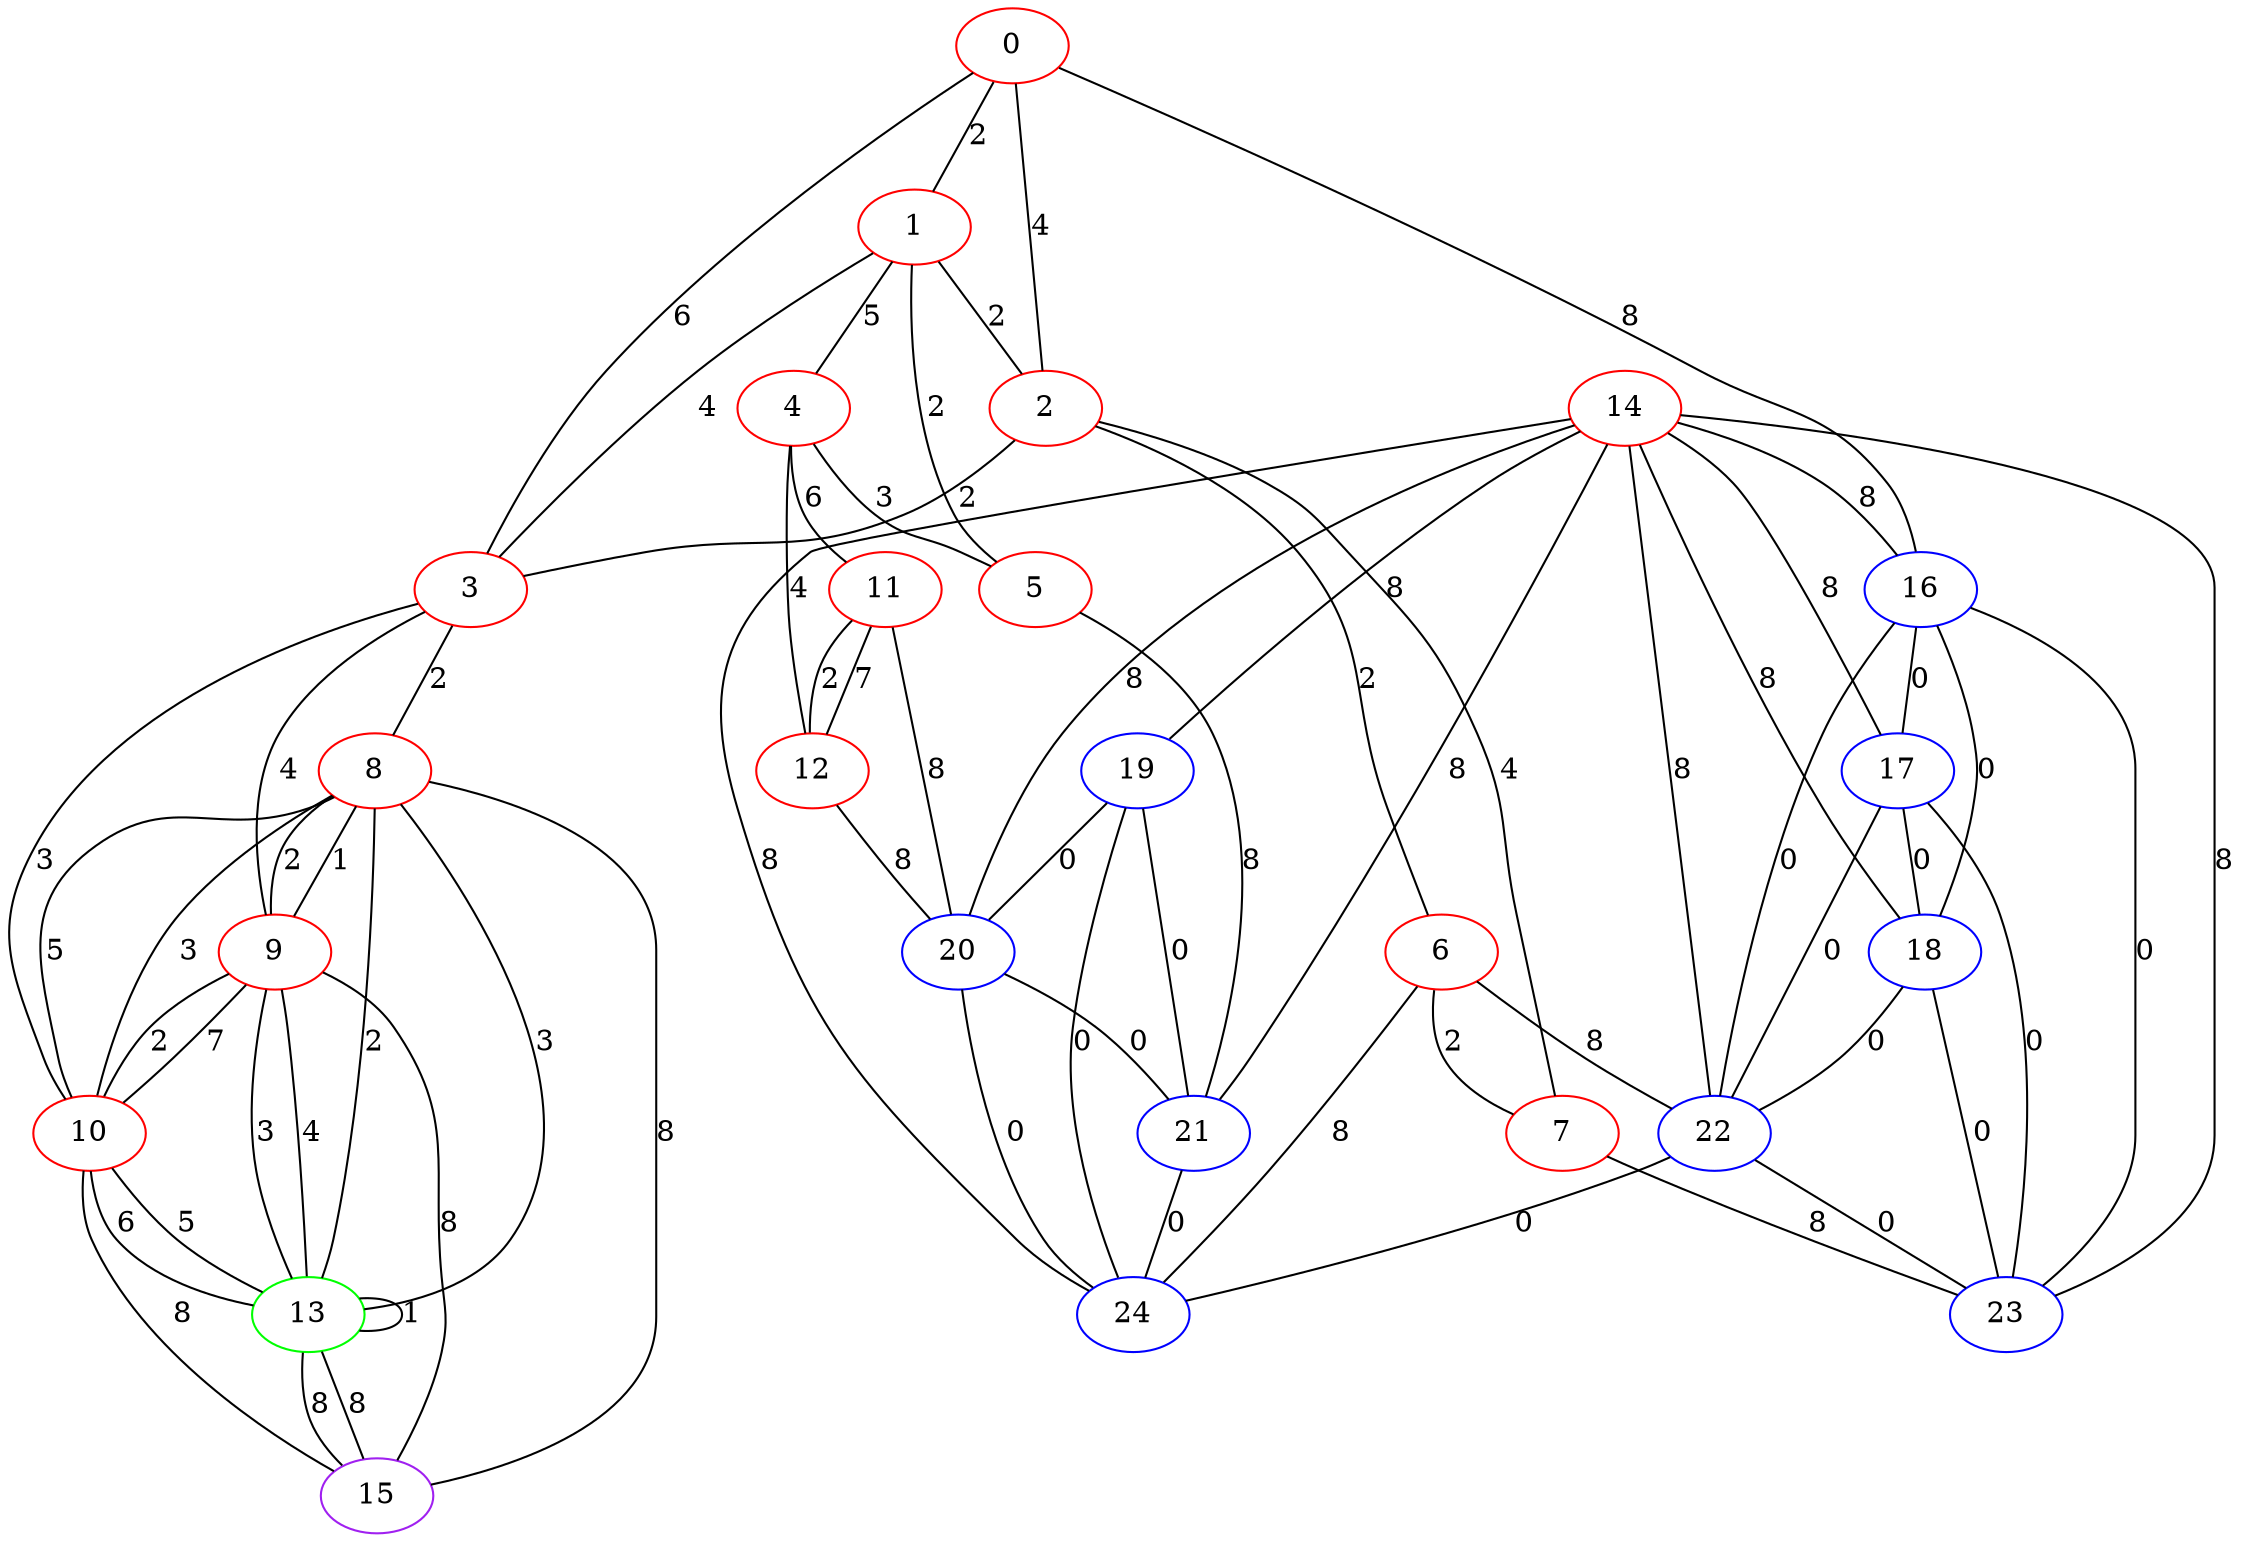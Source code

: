 graph "" {
0 [color=red, weight=1];
1 [color=red, weight=1];
2 [color=red, weight=1];
3 [color=red, weight=1];
4 [color=red, weight=1];
5 [color=red, weight=1];
6 [color=red, weight=1];
7 [color=red, weight=1];
8 [color=red, weight=1];
9 [color=red, weight=1];
10 [color=red, weight=1];
11 [color=red, weight=1];
12 [color=red, weight=1];
13 [color=green, weight=2];
14 [color=red, weight=1];
15 [color=purple, weight=4];
16 [color=blue, weight=3];
17 [color=blue, weight=3];
18 [color=blue, weight=3];
19 [color=blue, weight=3];
20 [color=blue, weight=3];
21 [color=blue, weight=3];
22 [color=blue, weight=3];
23 [color=blue, weight=3];
24 [color=blue, weight=3];
0 -- 16  [key=0, label=8];
0 -- 1  [key=0, label=2];
0 -- 2  [key=0, label=4];
0 -- 3  [key=0, label=6];
1 -- 2  [key=0, label=2];
1 -- 3  [key=0, label=4];
1 -- 4  [key=0, label=5];
1 -- 5  [key=0, label=2];
2 -- 3  [key=0, label=2];
2 -- 6  [key=0, label=2];
2 -- 7  [key=0, label=4];
3 -- 8  [key=0, label=2];
3 -- 9  [key=0, label=4];
3 -- 10  [key=0, label=3];
4 -- 11  [key=0, label=6];
4 -- 12  [key=0, label=4];
4 -- 5  [key=0, label=3];
5 -- 21  [key=0, label=8];
6 -- 24  [key=0, label=8];
6 -- 22  [key=0, label=8];
6 -- 7  [key=0, label=2];
7 -- 23  [key=0, label=8];
8 -- 9  [key=0, label=2];
8 -- 9  [key=1, label=1];
8 -- 10  [key=0, label=5];
8 -- 10  [key=1, label=3];
8 -- 13  [key=0, label=2];
8 -- 13  [key=1, label=3];
8 -- 15  [key=0, label=8];
9 -- 10  [key=0, label=7];
9 -- 10  [key=1, label=2];
9 -- 13  [key=0, label=3];
9 -- 13  [key=1, label=4];
9 -- 15  [key=0, label=8];
10 -- 13  [key=0, label=5];
10 -- 13  [key=1, label=6];
10 -- 15  [key=0, label=8];
11 -- 12  [key=0, label=2];
11 -- 12  [key=1, label=7];
11 -- 20  [key=0, label=8];
12 -- 20  [key=0, label=8];
13 -- 13  [key=0, label=1];
13 -- 15  [key=0, label=8];
13 -- 15  [key=1, label=8];
14 -- 16  [key=0, label=8];
14 -- 17  [key=0, label=8];
14 -- 18  [key=0, label=8];
14 -- 19  [key=0, label=8];
14 -- 20  [key=0, label=8];
14 -- 21  [key=0, label=8];
14 -- 22  [key=0, label=8];
14 -- 23  [key=0, label=8];
14 -- 24  [key=0, label=8];
16 -- 17  [key=0, label=0];
16 -- 18  [key=0, label=0];
16 -- 22  [key=0, label=0];
16 -- 23  [key=0, label=0];
17 -- 18  [key=0, label=0];
17 -- 22  [key=0, label=0];
17 -- 23  [key=0, label=0];
18 -- 22  [key=0, label=0];
18 -- 23  [key=0, label=0];
19 -- 24  [key=0, label=0];
19 -- 20  [key=0, label=0];
19 -- 21  [key=0, label=0];
20 -- 21  [key=0, label=0];
20 -- 24  [key=0, label=0];
21 -- 24  [key=0, label=0];
22 -- 23  [key=0, label=0];
22 -- 24  [key=0, label=0];
}
